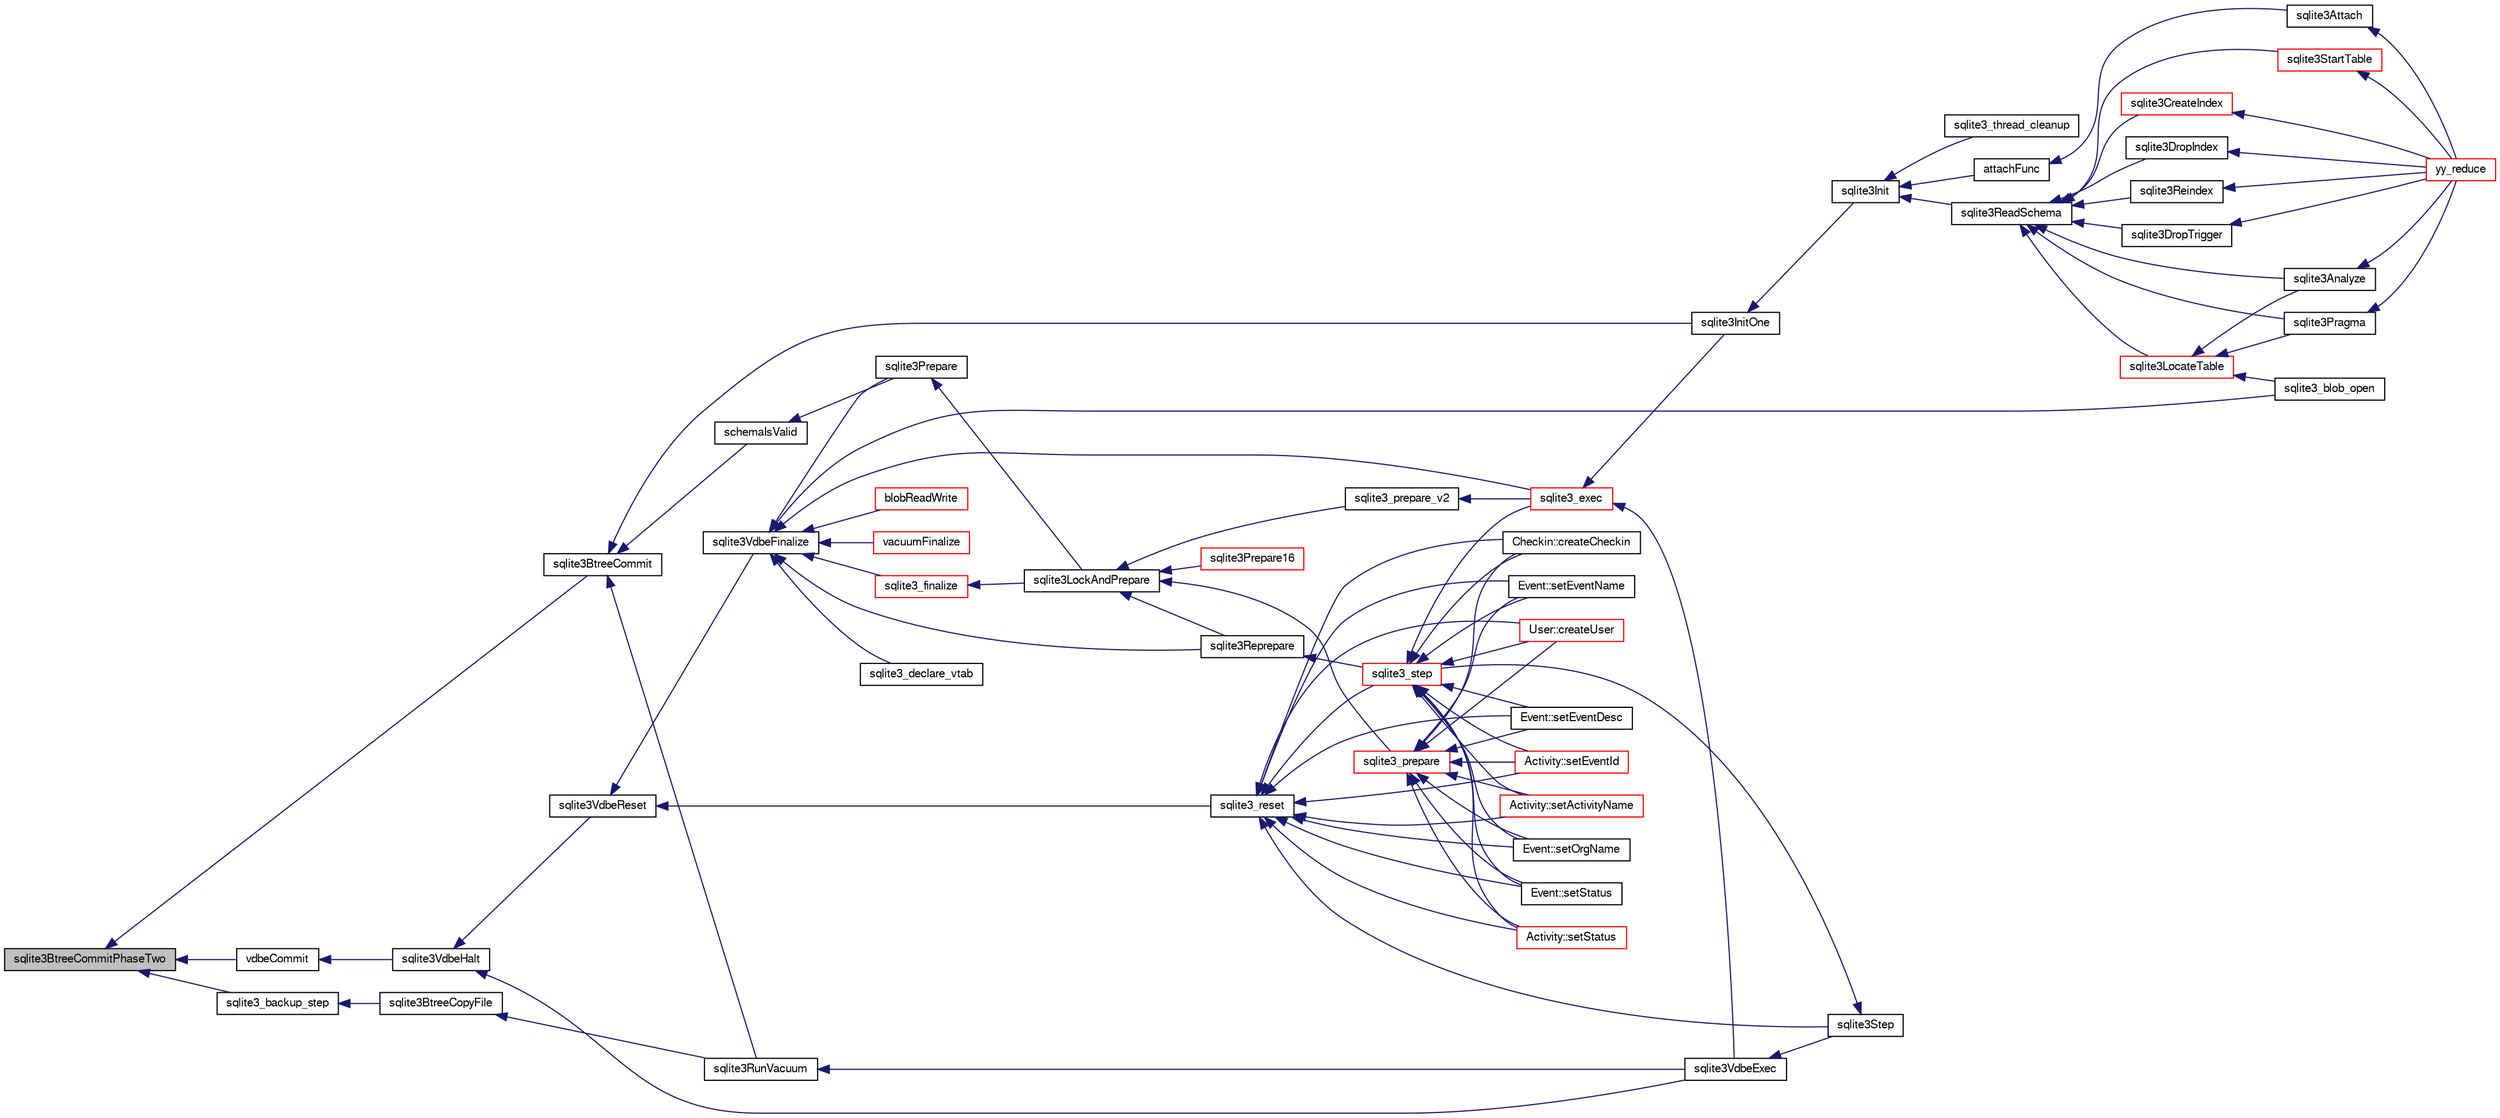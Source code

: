 digraph "sqlite3BtreeCommitPhaseTwo"
{
  edge [fontname="FreeSans",fontsize="10",labelfontname="FreeSans",labelfontsize="10"];
  node [fontname="FreeSans",fontsize="10",shape=record];
  rankdir="LR";
  Node441742 [label="sqlite3BtreeCommitPhaseTwo",height=0.2,width=0.4,color="black", fillcolor="grey75", style="filled", fontcolor="black"];
  Node441742 -> Node441743 [dir="back",color="midnightblue",fontsize="10",style="solid",fontname="FreeSans"];
  Node441743 [label="sqlite3BtreeCommit",height=0.2,width=0.4,color="black", fillcolor="white", style="filled",URL="$sqlite3_8c.html#a8e56ab314556935f9f73080147d26419"];
  Node441743 -> Node441744 [dir="back",color="midnightblue",fontsize="10",style="solid",fontname="FreeSans"];
  Node441744 [label="sqlite3InitOne",height=0.2,width=0.4,color="black", fillcolor="white", style="filled",URL="$sqlite3_8c.html#ac4318b25df65269906b0379251fe9b85"];
  Node441744 -> Node441745 [dir="back",color="midnightblue",fontsize="10",style="solid",fontname="FreeSans"];
  Node441745 [label="sqlite3Init",height=0.2,width=0.4,color="black", fillcolor="white", style="filled",URL="$sqlite3_8c.html#aed74e3dc765631a833f522f425ff5a48"];
  Node441745 -> Node441746 [dir="back",color="midnightblue",fontsize="10",style="solid",fontname="FreeSans"];
  Node441746 [label="attachFunc",height=0.2,width=0.4,color="black", fillcolor="white", style="filled",URL="$sqlite3_8c.html#a69cb751a7da501b9a0aa37e0d7c3eaf7"];
  Node441746 -> Node441747 [dir="back",color="midnightblue",fontsize="10",style="solid",fontname="FreeSans"];
  Node441747 [label="sqlite3Attach",height=0.2,width=0.4,color="black", fillcolor="white", style="filled",URL="$sqlite3_8c.html#ae0907fe0b43cc1b4c7e6a16213e8546f"];
  Node441747 -> Node441748 [dir="back",color="midnightblue",fontsize="10",style="solid",fontname="FreeSans"];
  Node441748 [label="yy_reduce",height=0.2,width=0.4,color="red", fillcolor="white", style="filled",URL="$sqlite3_8c.html#a7c419a9b25711c666a9a2449ef377f14"];
  Node441745 -> Node441750 [dir="back",color="midnightblue",fontsize="10",style="solid",fontname="FreeSans"];
  Node441750 [label="sqlite3ReadSchema",height=0.2,width=0.4,color="black", fillcolor="white", style="filled",URL="$sqlite3_8c.html#ac41a97f30334f7d35b2b5713097eca90"];
  Node441750 -> Node441751 [dir="back",color="midnightblue",fontsize="10",style="solid",fontname="FreeSans"];
  Node441751 [label="sqlite3Analyze",height=0.2,width=0.4,color="black", fillcolor="white", style="filled",URL="$sqlite3_8c.html#ac696deb1ccaae3fa855cfbd0bfd4d048"];
  Node441751 -> Node441748 [dir="back",color="midnightblue",fontsize="10",style="solid",fontname="FreeSans"];
  Node441750 -> Node441752 [dir="back",color="midnightblue",fontsize="10",style="solid",fontname="FreeSans"];
  Node441752 [label="sqlite3LocateTable",height=0.2,width=0.4,color="red", fillcolor="white", style="filled",URL="$sqlite3_8c.html#adfeea5b18971250d4ff7f5a44e134d75"];
  Node441752 -> Node441753 [dir="back",color="midnightblue",fontsize="10",style="solid",fontname="FreeSans"];
  Node441753 [label="sqlite3_blob_open",height=0.2,width=0.4,color="black", fillcolor="white", style="filled",URL="$sqlite3_8h.html#adb8ad839a5bdd62a43785132bc7dd518"];
  Node441752 -> Node441751 [dir="back",color="midnightblue",fontsize="10",style="solid",fontname="FreeSans"];
  Node441752 -> Node441797 [dir="back",color="midnightblue",fontsize="10",style="solid",fontname="FreeSans"];
  Node441797 [label="sqlite3Pragma",height=0.2,width=0.4,color="black", fillcolor="white", style="filled",URL="$sqlite3_8c.html#a111391370f58f8e6a6eca51fd34d62ed"];
  Node441797 -> Node441748 [dir="back",color="midnightblue",fontsize="10",style="solid",fontname="FreeSans"];
  Node441750 -> Node441841 [dir="back",color="midnightblue",fontsize="10",style="solid",fontname="FreeSans"];
  Node441841 [label="sqlite3StartTable",height=0.2,width=0.4,color="red", fillcolor="white", style="filled",URL="$sqlite3_8c.html#af49b4395f39d9078a0dda2484c183012"];
  Node441841 -> Node441748 [dir="back",color="midnightblue",fontsize="10",style="solid",fontname="FreeSans"];
  Node441750 -> Node441758 [dir="back",color="midnightblue",fontsize="10",style="solid",fontname="FreeSans"];
  Node441758 [label="sqlite3CreateIndex",height=0.2,width=0.4,color="red", fillcolor="white", style="filled",URL="$sqlite3_8c.html#a8dbe5e590ab6c58a8c45f34f7c81e825"];
  Node441758 -> Node441748 [dir="back",color="midnightblue",fontsize="10",style="solid",fontname="FreeSans"];
  Node441750 -> Node441843 [dir="back",color="midnightblue",fontsize="10",style="solid",fontname="FreeSans"];
  Node441843 [label="sqlite3DropIndex",height=0.2,width=0.4,color="black", fillcolor="white", style="filled",URL="$sqlite3_8c.html#a3ffd2536f34a0cf6d427710b06b71e83"];
  Node441843 -> Node441748 [dir="back",color="midnightblue",fontsize="10",style="solid",fontname="FreeSans"];
  Node441750 -> Node441811 [dir="back",color="midnightblue",fontsize="10",style="solid",fontname="FreeSans"];
  Node441811 [label="sqlite3Reindex",height=0.2,width=0.4,color="black", fillcolor="white", style="filled",URL="$sqlite3_8c.html#abd189e31189391e1ef114b413ff4abbf"];
  Node441811 -> Node441748 [dir="back",color="midnightblue",fontsize="10",style="solid",fontname="FreeSans"];
  Node441750 -> Node441797 [dir="back",color="midnightblue",fontsize="10",style="solid",fontname="FreeSans"];
  Node441750 -> Node441844 [dir="back",color="midnightblue",fontsize="10",style="solid",fontname="FreeSans"];
  Node441844 [label="sqlite3DropTrigger",height=0.2,width=0.4,color="black", fillcolor="white", style="filled",URL="$sqlite3_8c.html#affdf1dd65e331b06feaef6ff8636305f"];
  Node441844 -> Node441748 [dir="back",color="midnightblue",fontsize="10",style="solid",fontname="FreeSans"];
  Node441745 -> Node441845 [dir="back",color="midnightblue",fontsize="10",style="solid",fontname="FreeSans"];
  Node441845 [label="sqlite3_thread_cleanup",height=0.2,width=0.4,color="black", fillcolor="white", style="filled",URL="$sqlite3_8h.html#a34980c829db84f02e1a1599063469f06"];
  Node441743 -> Node441846 [dir="back",color="midnightblue",fontsize="10",style="solid",fontname="FreeSans"];
  Node441846 [label="schemaIsValid",height=0.2,width=0.4,color="black", fillcolor="white", style="filled",URL="$sqlite3_8c.html#a7c466fe28e7ca6f46b8bf72c46d9738d"];
  Node441846 -> Node441847 [dir="back",color="midnightblue",fontsize="10",style="solid",fontname="FreeSans"];
  Node441847 [label="sqlite3Prepare",height=0.2,width=0.4,color="black", fillcolor="white", style="filled",URL="$sqlite3_8c.html#acb25890858d0bf4b12eb7aae569f0c7b"];
  Node441847 -> Node441848 [dir="back",color="midnightblue",fontsize="10",style="solid",fontname="FreeSans"];
  Node441848 [label="sqlite3LockAndPrepare",height=0.2,width=0.4,color="black", fillcolor="white", style="filled",URL="$sqlite3_8c.html#a5db1ec5589aa2b02c6d979211a8789bd"];
  Node441848 -> Node441849 [dir="back",color="midnightblue",fontsize="10",style="solid",fontname="FreeSans"];
  Node441849 [label="sqlite3Reprepare",height=0.2,width=0.4,color="black", fillcolor="white", style="filled",URL="$sqlite3_8c.html#a7e2f7299cc947d07e782f6ac561fa937"];
  Node441849 -> Node441850 [dir="back",color="midnightblue",fontsize="10",style="solid",fontname="FreeSans"];
  Node441850 [label="sqlite3_step",height=0.2,width=0.4,color="red", fillcolor="white", style="filled",URL="$sqlite3_8h.html#ac1e491ce36b7471eb28387f7d3c74334"];
  Node441850 -> Node441856 [dir="back",color="midnightblue",fontsize="10",style="solid",fontname="FreeSans"];
  Node441856 [label="Activity::setEventId",height=0.2,width=0.4,color="red", fillcolor="white", style="filled",URL="$classActivity.html#adb1d0fd0d08f473e068f0a4086bfa9ca"];
  Node441850 -> Node441857 [dir="back",color="midnightblue",fontsize="10",style="solid",fontname="FreeSans"];
  Node441857 [label="Activity::setActivityName",height=0.2,width=0.4,color="red", fillcolor="white", style="filled",URL="$classActivity.html#a62dc3737b33915a36086f9dd26d16a81"];
  Node441850 -> Node441858 [dir="back",color="midnightblue",fontsize="10",style="solid",fontname="FreeSans"];
  Node441858 [label="Activity::setStatus",height=0.2,width=0.4,color="red", fillcolor="white", style="filled",URL="$classActivity.html#af618135a7738f4d2a7ee147a8ef912ea"];
  Node441850 -> Node441859 [dir="back",color="midnightblue",fontsize="10",style="solid",fontname="FreeSans"];
  Node441859 [label="Checkin::createCheckin",height=0.2,width=0.4,color="black", fillcolor="white", style="filled",URL="$classCheckin.html#a4e40acdf7fff0e607f6de4f24f3a163c"];
  Node441850 -> Node441865 [dir="back",color="midnightblue",fontsize="10",style="solid",fontname="FreeSans"];
  Node441865 [label="Event::setEventName",height=0.2,width=0.4,color="black", fillcolor="white", style="filled",URL="$classEvent.html#a10596b6ca077df05184e30d62b08729d"];
  Node441850 -> Node441866 [dir="back",color="midnightblue",fontsize="10",style="solid",fontname="FreeSans"];
  Node441866 [label="Event::setEventDesc",height=0.2,width=0.4,color="black", fillcolor="white", style="filled",URL="$classEvent.html#ae36b8377dcae792f1c5c4726024c981b"];
  Node441850 -> Node441867 [dir="back",color="midnightblue",fontsize="10",style="solid",fontname="FreeSans"];
  Node441867 [label="Event::setOrgName",height=0.2,width=0.4,color="black", fillcolor="white", style="filled",URL="$classEvent.html#a19aac0f776bd764563a54977656cf680"];
  Node441850 -> Node441868 [dir="back",color="midnightblue",fontsize="10",style="solid",fontname="FreeSans"];
  Node441868 [label="Event::setStatus",height=0.2,width=0.4,color="black", fillcolor="white", style="filled",URL="$classEvent.html#ab0a6b9285af0f4172eb841e2b80f8972"];
  Node441850 -> Node441957 [dir="back",color="midnightblue",fontsize="10",style="solid",fontname="FreeSans"];
  Node441957 [label="sqlite3_exec",height=0.2,width=0.4,color="red", fillcolor="white", style="filled",URL="$sqlite3_8h.html#a97487ec8150e0bcc8fa392ab8f0e24db"];
  Node441957 -> Node441873 [dir="back",color="midnightblue",fontsize="10",style="solid",fontname="FreeSans"];
  Node441873 [label="sqlite3VdbeExec",height=0.2,width=0.4,color="black", fillcolor="white", style="filled",URL="$sqlite3_8c.html#a8ce40a614bdc56719c4d642b1e4dfb21"];
  Node441873 -> Node441874 [dir="back",color="midnightblue",fontsize="10",style="solid",fontname="FreeSans"];
  Node441874 [label="sqlite3Step",height=0.2,width=0.4,color="black", fillcolor="white", style="filled",URL="$sqlite3_8c.html#a3f2872e873e2758a4beedad1d5113554"];
  Node441874 -> Node441850 [dir="back",color="midnightblue",fontsize="10",style="solid",fontname="FreeSans"];
  Node441957 -> Node441744 [dir="back",color="midnightblue",fontsize="10",style="solid",fontname="FreeSans"];
  Node441850 -> Node441963 [dir="back",color="midnightblue",fontsize="10",style="solid",fontname="FreeSans"];
  Node441963 [label="User::createUser",height=0.2,width=0.4,color="red", fillcolor="white", style="filled",URL="$classUser.html#a22ed673939e8cc0a136130b809bba513"];
  Node441848 -> Node442000 [dir="back",color="midnightblue",fontsize="10",style="solid",fontname="FreeSans"];
  Node442000 [label="sqlite3_prepare",height=0.2,width=0.4,color="red", fillcolor="white", style="filled",URL="$sqlite3_8h.html#a8c39e7b9dbeff01f0a399b46d4b29f1c"];
  Node442000 -> Node441856 [dir="back",color="midnightblue",fontsize="10",style="solid",fontname="FreeSans"];
  Node442000 -> Node441857 [dir="back",color="midnightblue",fontsize="10",style="solid",fontname="FreeSans"];
  Node442000 -> Node441858 [dir="back",color="midnightblue",fontsize="10",style="solid",fontname="FreeSans"];
  Node442000 -> Node441859 [dir="back",color="midnightblue",fontsize="10",style="solid",fontname="FreeSans"];
  Node442000 -> Node441865 [dir="back",color="midnightblue",fontsize="10",style="solid",fontname="FreeSans"];
  Node442000 -> Node441866 [dir="back",color="midnightblue",fontsize="10",style="solid",fontname="FreeSans"];
  Node442000 -> Node441867 [dir="back",color="midnightblue",fontsize="10",style="solid",fontname="FreeSans"];
  Node442000 -> Node441868 [dir="back",color="midnightblue",fontsize="10",style="solid",fontname="FreeSans"];
  Node442000 -> Node441963 [dir="back",color="midnightblue",fontsize="10",style="solid",fontname="FreeSans"];
  Node441848 -> Node442001 [dir="back",color="midnightblue",fontsize="10",style="solid",fontname="FreeSans"];
  Node442001 [label="sqlite3_prepare_v2",height=0.2,width=0.4,color="black", fillcolor="white", style="filled",URL="$sqlite3_8h.html#a85d4203bb54c984c5325c2f5b3664985"];
  Node442001 -> Node441957 [dir="back",color="midnightblue",fontsize="10",style="solid",fontname="FreeSans"];
  Node441848 -> Node442002 [dir="back",color="midnightblue",fontsize="10",style="solid",fontname="FreeSans"];
  Node442002 [label="sqlite3Prepare16",height=0.2,width=0.4,color="red", fillcolor="white", style="filled",URL="$sqlite3_8c.html#a5842e6724b91885125f83c438da1f15b"];
  Node441743 -> Node441943 [dir="back",color="midnightblue",fontsize="10",style="solid",fontname="FreeSans"];
  Node441943 [label="sqlite3RunVacuum",height=0.2,width=0.4,color="black", fillcolor="white", style="filled",URL="$sqlite3_8c.html#a5e83ddc7b3e7e8e79ad5d1fc92de1d2f"];
  Node441943 -> Node441873 [dir="back",color="midnightblue",fontsize="10",style="solid",fontname="FreeSans"];
  Node441742 -> Node441941 [dir="back",color="midnightblue",fontsize="10",style="solid",fontname="FreeSans"];
  Node441941 [label="sqlite3_backup_step",height=0.2,width=0.4,color="black", fillcolor="white", style="filled",URL="$sqlite3_8h.html#a1699b75e98d082eebc465a9e64c35269"];
  Node441941 -> Node441942 [dir="back",color="midnightblue",fontsize="10",style="solid",fontname="FreeSans"];
  Node441942 [label="sqlite3BtreeCopyFile",height=0.2,width=0.4,color="black", fillcolor="white", style="filled",URL="$sqlite3_8c.html#a4d9e19a79f0d5c1dfcef0bd137ae83f9"];
  Node441942 -> Node441943 [dir="back",color="midnightblue",fontsize="10",style="solid",fontname="FreeSans"];
  Node441742 -> Node442005 [dir="back",color="midnightblue",fontsize="10",style="solid",fontname="FreeSans"];
  Node442005 [label="vdbeCommit",height=0.2,width=0.4,color="black", fillcolor="white", style="filled",URL="$sqlite3_8c.html#a5d7f1e0625451b987728f600cfe1b92d"];
  Node442005 -> Node441948 [dir="back",color="midnightblue",fontsize="10",style="solid",fontname="FreeSans"];
  Node441948 [label="sqlite3VdbeHalt",height=0.2,width=0.4,color="black", fillcolor="white", style="filled",URL="$sqlite3_8c.html#a8d1d99703d999190fbc35ecc981cb709"];
  Node441948 -> Node441949 [dir="back",color="midnightblue",fontsize="10",style="solid",fontname="FreeSans"];
  Node441949 [label="sqlite3VdbeReset",height=0.2,width=0.4,color="black", fillcolor="white", style="filled",URL="$sqlite3_8c.html#a315a913742f7267f90d46d41446353b1"];
  Node441949 -> Node441950 [dir="back",color="midnightblue",fontsize="10",style="solid",fontname="FreeSans"];
  Node441950 [label="sqlite3VdbeFinalize",height=0.2,width=0.4,color="black", fillcolor="white", style="filled",URL="$sqlite3_8c.html#af81e0c8d03b71610d3a826469f67bbd4"];
  Node441950 -> Node441951 [dir="back",color="midnightblue",fontsize="10",style="solid",fontname="FreeSans"];
  Node441951 [label="sqlite3_finalize",height=0.2,width=0.4,color="red", fillcolor="white", style="filled",URL="$sqlite3_8h.html#a801195c0f771d40bb4be1e40f3b88945"];
  Node441951 -> Node441848 [dir="back",color="midnightblue",fontsize="10",style="solid",fontname="FreeSans"];
  Node441950 -> Node441753 [dir="back",color="midnightblue",fontsize="10",style="solid",fontname="FreeSans"];
  Node441950 -> Node441954 [dir="back",color="midnightblue",fontsize="10",style="solid",fontname="FreeSans"];
  Node441954 [label="blobReadWrite",height=0.2,width=0.4,color="red", fillcolor="white", style="filled",URL="$sqlite3_8c.html#a6c1d57e4337ee1b8655215c06dea4046"];
  Node441950 -> Node441957 [dir="back",color="midnightblue",fontsize="10",style="solid",fontname="FreeSans"];
  Node441950 -> Node441847 [dir="back",color="midnightblue",fontsize="10",style="solid",fontname="FreeSans"];
  Node441950 -> Node441849 [dir="back",color="midnightblue",fontsize="10",style="solid",fontname="FreeSans"];
  Node441950 -> Node441959 [dir="back",color="midnightblue",fontsize="10",style="solid",fontname="FreeSans"];
  Node441959 [label="vacuumFinalize",height=0.2,width=0.4,color="red", fillcolor="white", style="filled",URL="$sqlite3_8c.html#a632db76c46aca8f067d585295d2ada31"];
  Node441950 -> Node441927 [dir="back",color="midnightblue",fontsize="10",style="solid",fontname="FreeSans"];
  Node441927 [label="sqlite3_declare_vtab",height=0.2,width=0.4,color="black", fillcolor="white", style="filled",URL="$sqlite3_8h.html#a65393c41da76ae1470a7c7f4b4aca600"];
  Node441949 -> Node441962 [dir="back",color="midnightblue",fontsize="10",style="solid",fontname="FreeSans"];
  Node441962 [label="sqlite3_reset",height=0.2,width=0.4,color="black", fillcolor="white", style="filled",URL="$sqlite3_8h.html#a758efebc2e95694959ab0e74b397984c"];
  Node441962 -> Node441856 [dir="back",color="midnightblue",fontsize="10",style="solid",fontname="FreeSans"];
  Node441962 -> Node441857 [dir="back",color="midnightblue",fontsize="10",style="solid",fontname="FreeSans"];
  Node441962 -> Node441858 [dir="back",color="midnightblue",fontsize="10",style="solid",fontname="FreeSans"];
  Node441962 -> Node441859 [dir="back",color="midnightblue",fontsize="10",style="solid",fontname="FreeSans"];
  Node441962 -> Node441865 [dir="back",color="midnightblue",fontsize="10",style="solid",fontname="FreeSans"];
  Node441962 -> Node441866 [dir="back",color="midnightblue",fontsize="10",style="solid",fontname="FreeSans"];
  Node441962 -> Node441867 [dir="back",color="midnightblue",fontsize="10",style="solid",fontname="FreeSans"];
  Node441962 -> Node441868 [dir="back",color="midnightblue",fontsize="10",style="solid",fontname="FreeSans"];
  Node441962 -> Node441874 [dir="back",color="midnightblue",fontsize="10",style="solid",fontname="FreeSans"];
  Node441962 -> Node441850 [dir="back",color="midnightblue",fontsize="10",style="solid",fontname="FreeSans"];
  Node441962 -> Node441963 [dir="back",color="midnightblue",fontsize="10",style="solid",fontname="FreeSans"];
  Node441948 -> Node441873 [dir="back",color="midnightblue",fontsize="10",style="solid",fontname="FreeSans"];
}
